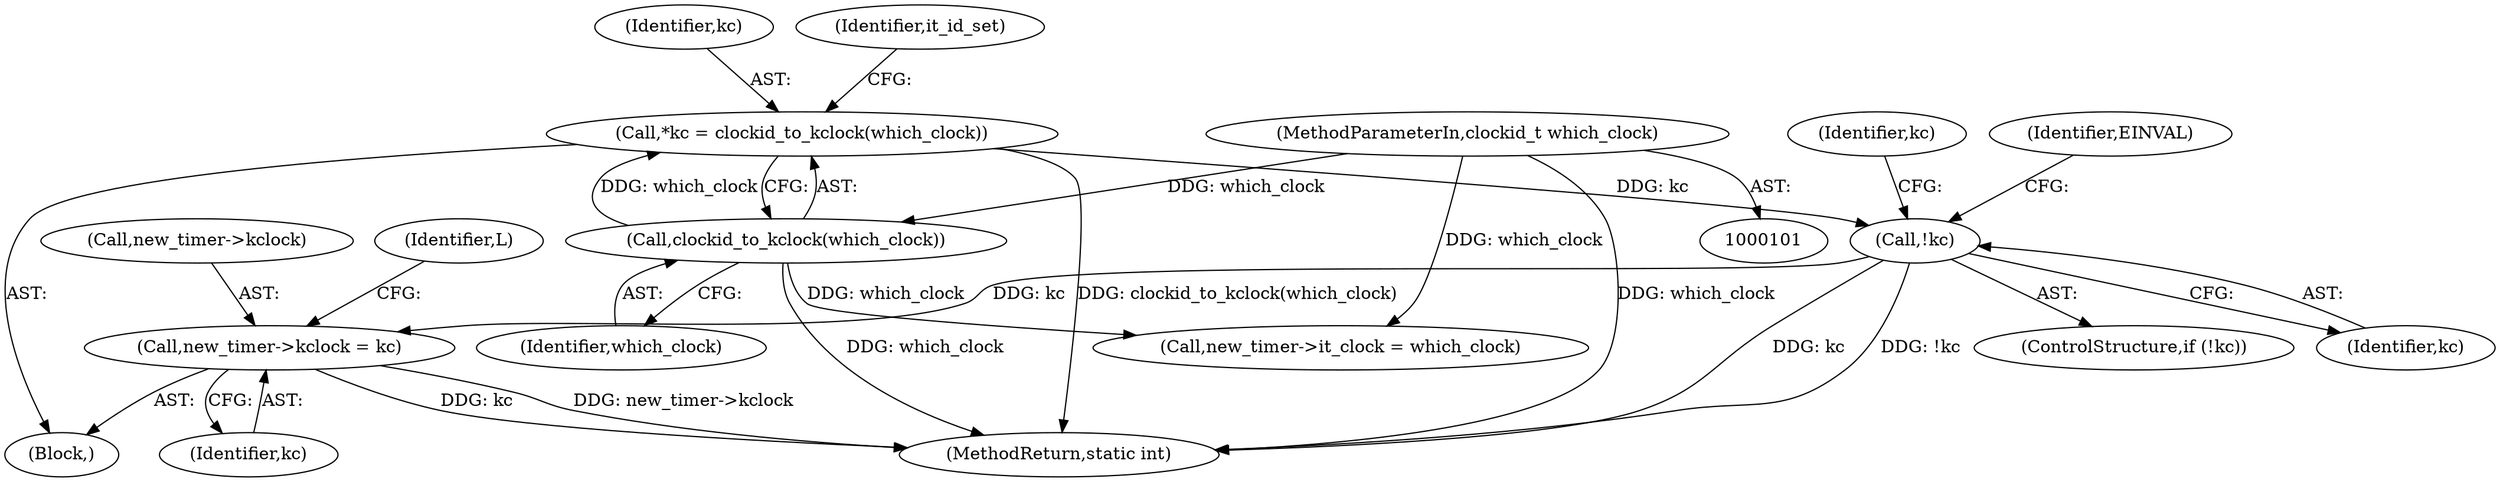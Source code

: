 digraph "0_linux_78c9c4dfbf8c04883941445a195276bb4bb92c76_3@pointer" {
"1000107" [label="(Call,*kc = clockid_to_kclock(which_clock))"];
"1000109" [label="(Call,clockid_to_kclock(which_clock))"];
"1000102" [label="(MethodParameterIn,clockid_t which_clock)"];
"1000119" [label="(Call,!kc)"];
"1000175" [label="(Call,new_timer->kclock = kc)"];
"1000361" [label="(MethodReturn,static int)"];
"1000176" [label="(Call,new_timer->kclock)"];
"1000180" [label="(Identifier,L)"];
"1000179" [label="(Identifier,kc)"];
"1000105" [label="(Block,)"];
"1000120" [label="(Identifier,kc)"];
"1000118" [label="(ControlStructure,if (!kc))"];
"1000123" [label="(Identifier,EINVAL)"];
"1000108" [label="(Identifier,kc)"];
"1000107" [label="(Call,*kc = clockid_to_kclock(which_clock))"];
"1000116" [label="(Identifier,it_id_set)"];
"1000170" [label="(Call,new_timer->it_clock = which_clock)"];
"1000110" [label="(Identifier,which_clock)"];
"1000175" [label="(Call,new_timer->kclock = kc)"];
"1000102" [label="(MethodParameterIn,clockid_t which_clock)"];
"1000127" [label="(Identifier,kc)"];
"1000119" [label="(Call,!kc)"];
"1000109" [label="(Call,clockid_to_kclock(which_clock))"];
"1000107" -> "1000105"  [label="AST: "];
"1000107" -> "1000109"  [label="CFG: "];
"1000108" -> "1000107"  [label="AST: "];
"1000109" -> "1000107"  [label="AST: "];
"1000116" -> "1000107"  [label="CFG: "];
"1000107" -> "1000361"  [label="DDG: clockid_to_kclock(which_clock)"];
"1000109" -> "1000107"  [label="DDG: which_clock"];
"1000107" -> "1000119"  [label="DDG: kc"];
"1000109" -> "1000110"  [label="CFG: "];
"1000110" -> "1000109"  [label="AST: "];
"1000109" -> "1000361"  [label="DDG: which_clock"];
"1000102" -> "1000109"  [label="DDG: which_clock"];
"1000109" -> "1000170"  [label="DDG: which_clock"];
"1000102" -> "1000101"  [label="AST: "];
"1000102" -> "1000361"  [label="DDG: which_clock"];
"1000102" -> "1000170"  [label="DDG: which_clock"];
"1000119" -> "1000118"  [label="AST: "];
"1000119" -> "1000120"  [label="CFG: "];
"1000120" -> "1000119"  [label="AST: "];
"1000123" -> "1000119"  [label="CFG: "];
"1000127" -> "1000119"  [label="CFG: "];
"1000119" -> "1000361"  [label="DDG: kc"];
"1000119" -> "1000361"  [label="DDG: !kc"];
"1000119" -> "1000175"  [label="DDG: kc"];
"1000175" -> "1000105"  [label="AST: "];
"1000175" -> "1000179"  [label="CFG: "];
"1000176" -> "1000175"  [label="AST: "];
"1000179" -> "1000175"  [label="AST: "];
"1000180" -> "1000175"  [label="CFG: "];
"1000175" -> "1000361"  [label="DDG: kc"];
"1000175" -> "1000361"  [label="DDG: new_timer->kclock"];
}
